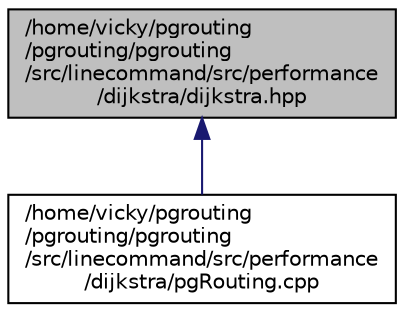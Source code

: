 digraph "/home/vicky/pgrouting/pgrouting/pgrouting/src/linecommand/src/performance/dijkstra/dijkstra.hpp"
{
  edge [fontname="Helvetica",fontsize="10",labelfontname="Helvetica",labelfontsize="10"];
  node [fontname="Helvetica",fontsize="10",shape=record];
  Node1 [label="/home/vicky/pgrouting\l/pgrouting/pgrouting\l/src/linecommand/src/performance\l/dijkstra/dijkstra.hpp",height=0.2,width=0.4,color="black", fillcolor="grey75", style="filled" fontcolor="black"];
  Node1 -> Node2 [dir="back",color="midnightblue",fontsize="10",style="solid",fontname="Helvetica"];
  Node2 [label="/home/vicky/pgrouting\l/pgrouting/pgrouting\l/src/linecommand/src/performance\l/dijkstra/pgRouting.cpp",height=0.2,width=0.4,color="black", fillcolor="white", style="filled",URL="$performance_2dijkstra_2pgRouting_8cpp.html"];
}
